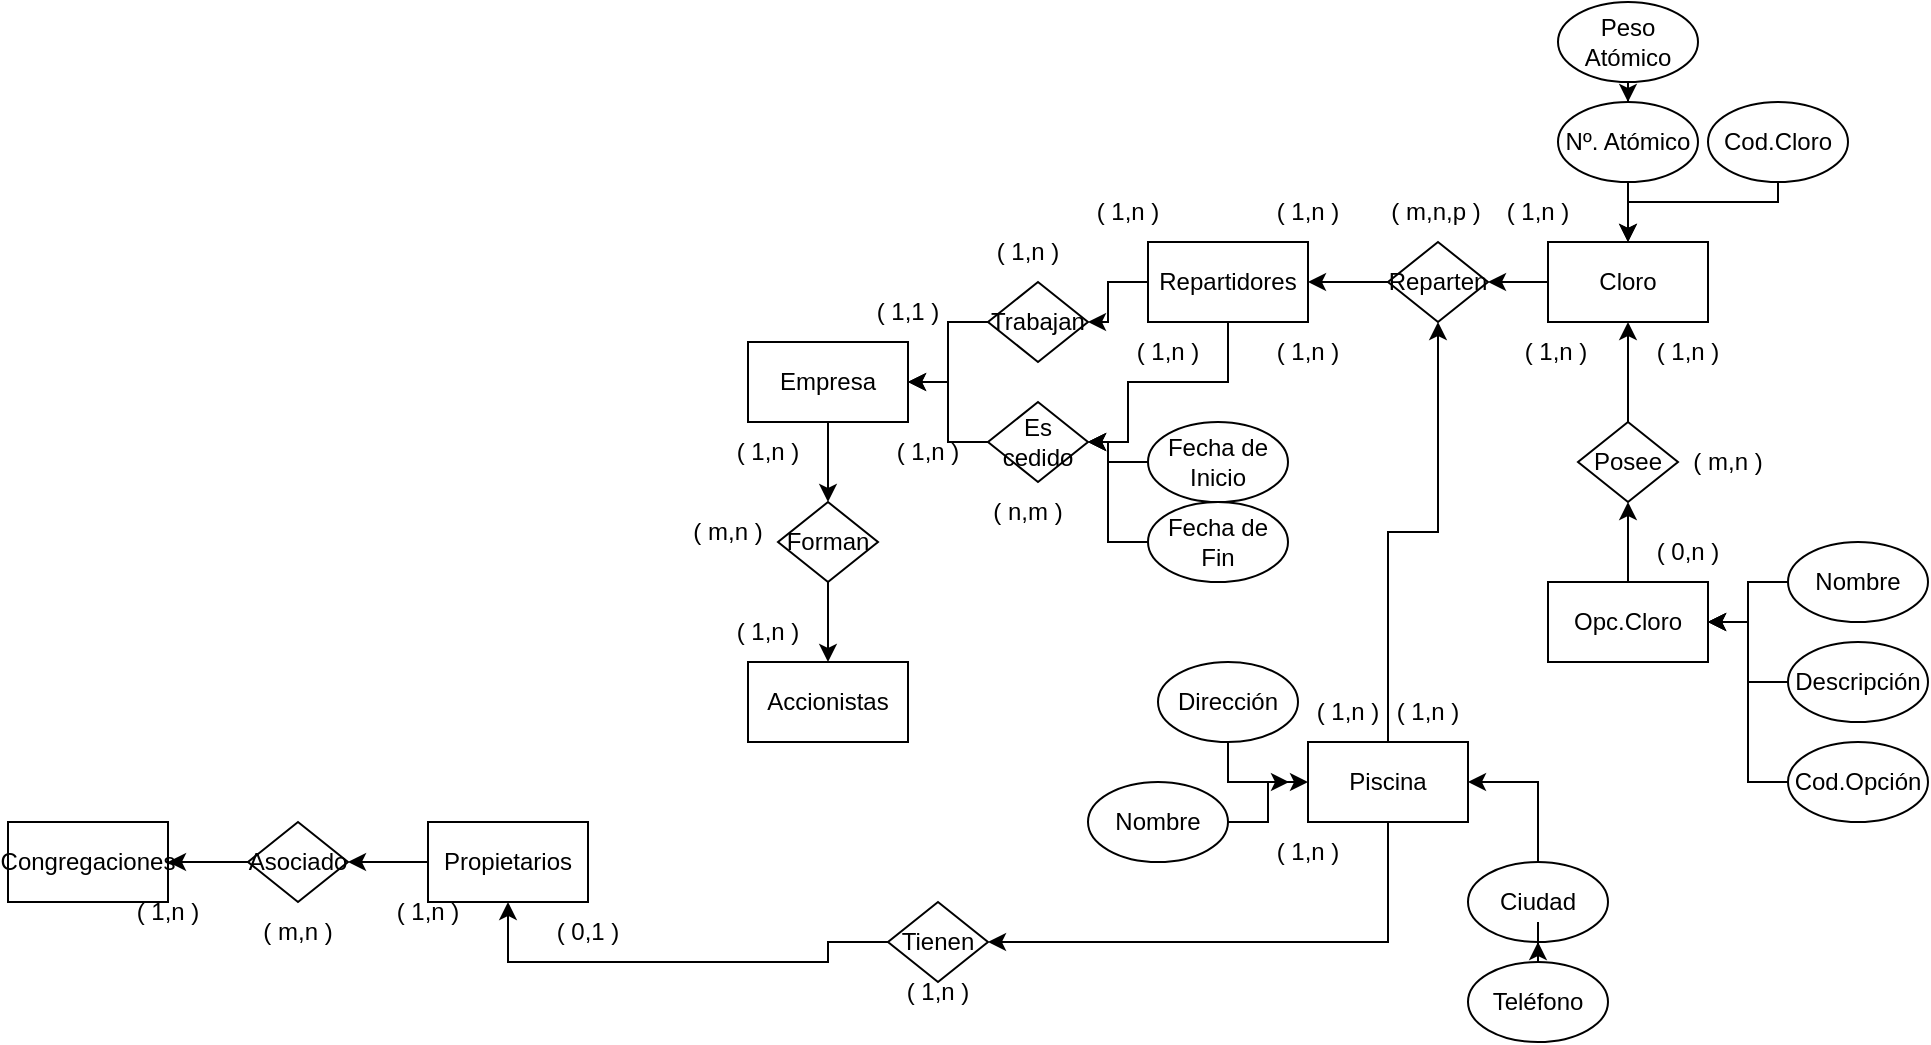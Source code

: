 <mxfile version="15.5.2" type="device"><diagram id="GLont5u8Peyv2XdSDTVN" name="Page-1"><mxGraphModel dx="2159" dy="1790" grid="1" gridSize="10" guides="1" tooltips="1" connect="1" arrows="1" fold="1" page="1" pageScale="1" pageWidth="827" pageHeight="1169" background="none" math="0" shadow="0"><root><mxCell id="0"/><mxCell id="1" parent="0"/><mxCell id="9IO5_6hJqG-FUYVYzY2X-4" value="" style="edgeStyle=orthogonalEdgeStyle;rounded=0;orthogonalLoop=1;jettySize=auto;html=1;" parent="1" source="9IO5_6hJqG-FUYVYzY2X-1" target="9IO5_6hJqG-FUYVYzY2X-3" edge="1"><mxGeometry relative="1" as="geometry"/></mxCell><mxCell id="9IO5_6hJqG-FUYVYzY2X-1" value="Empresa" style="rounded=0;whiteSpace=wrap;html=1;" parent="1" vertex="1"><mxGeometry x="40" y="40" width="80" height="40" as="geometry"/></mxCell><mxCell id="9IO5_6hJqG-FUYVYzY2X-2" value="Accionistas&lt;br&gt;" style="rounded=0;whiteSpace=wrap;html=1;" parent="1" vertex="1"><mxGeometry x="40" y="200" width="80" height="40" as="geometry"/></mxCell><mxCell id="9IO5_6hJqG-FUYVYzY2X-5" value="" style="edgeStyle=orthogonalEdgeStyle;rounded=0;orthogonalLoop=1;jettySize=auto;html=1;" parent="1" source="9IO5_6hJqG-FUYVYzY2X-3" target="9IO5_6hJqG-FUYVYzY2X-2" edge="1"><mxGeometry relative="1" as="geometry"/></mxCell><mxCell id="9IO5_6hJqG-FUYVYzY2X-3" value="Forman" style="rhombus;whiteSpace=wrap;html=1;" parent="1" vertex="1"><mxGeometry x="55" y="120" width="50" height="40" as="geometry"/></mxCell><mxCell id="9IO5_6hJqG-FUYVYzY2X-6" value="( 1,n )" style="text;html=1;strokeColor=none;fillColor=none;align=center;verticalAlign=middle;whiteSpace=wrap;rounded=0;" parent="1" vertex="1"><mxGeometry x="20" y="80" width="60" height="30" as="geometry"/></mxCell><mxCell id="9IO5_6hJqG-FUYVYzY2X-7" value="( 1,n )" style="text;html=1;strokeColor=none;fillColor=none;align=center;verticalAlign=middle;whiteSpace=wrap;rounded=0;" parent="1" vertex="1"><mxGeometry x="20" y="170" width="60" height="30" as="geometry"/></mxCell><mxCell id="9IO5_6hJqG-FUYVYzY2X-10" style="edgeStyle=orthogonalEdgeStyle;rounded=0;orthogonalLoop=1;jettySize=auto;html=1;entryX=1;entryY=0.5;entryDx=0;entryDy=0;" parent="1" source="9IO5_6hJqG-FUYVYzY2X-8" target="9IO5_6hJqG-FUYVYzY2X-9" edge="1"><mxGeometry relative="1" as="geometry"/></mxCell><mxCell id="9IO5_6hJqG-FUYVYzY2X-17" style="edgeStyle=orthogonalEdgeStyle;rounded=0;orthogonalLoop=1;jettySize=auto;html=1;entryX=1;entryY=0.5;entryDx=0;entryDy=0;" parent="1" source="9IO5_6hJqG-FUYVYzY2X-8" target="9IO5_6hJqG-FUYVYzY2X-16" edge="1"><mxGeometry relative="1" as="geometry"><Array as="points"><mxPoint x="280" y="60"/><mxPoint x="230" y="60"/><mxPoint x="230" y="90"/></Array></mxGeometry></mxCell><mxCell id="9IO5_6hJqG-FUYVYzY2X-8" value="Repartidores" style="rounded=0;whiteSpace=wrap;html=1;" parent="1" vertex="1"><mxGeometry x="240" y="-10" width="80" height="40" as="geometry"/></mxCell><mxCell id="9IO5_6hJqG-FUYVYzY2X-11" style="edgeStyle=orthogonalEdgeStyle;rounded=0;orthogonalLoop=1;jettySize=auto;html=1;" parent="1" source="9IO5_6hJqG-FUYVYzY2X-9" target="9IO5_6hJqG-FUYVYzY2X-1" edge="1"><mxGeometry relative="1" as="geometry"/></mxCell><mxCell id="9IO5_6hJqG-FUYVYzY2X-9" value="Trabajan" style="rhombus;whiteSpace=wrap;html=1;" parent="1" vertex="1"><mxGeometry x="160" y="10" width="50" height="40" as="geometry"/></mxCell><mxCell id="9IO5_6hJqG-FUYVYzY2X-12" value="( 1,n )" style="text;html=1;strokeColor=none;fillColor=none;align=center;verticalAlign=middle;whiteSpace=wrap;rounded=0;" parent="1" vertex="1"><mxGeometry x="200" y="-40" width="60" height="30" as="geometry"/></mxCell><mxCell id="9IO5_6hJqG-FUYVYzY2X-13" value="( 1,1 )" style="text;html=1;strokeColor=none;fillColor=none;align=center;verticalAlign=middle;whiteSpace=wrap;rounded=0;" parent="1" vertex="1"><mxGeometry x="90" y="10" width="60" height="30" as="geometry"/></mxCell><mxCell id="9IO5_6hJqG-FUYVYzY2X-14" value="( m,n )" style="text;html=1;strokeColor=none;fillColor=none;align=center;verticalAlign=middle;whiteSpace=wrap;rounded=0;" parent="1" vertex="1"><mxGeometry y="120" width="60" height="30" as="geometry"/></mxCell><mxCell id="9IO5_6hJqG-FUYVYzY2X-15" value="( 1,n )" style="text;html=1;strokeColor=none;fillColor=none;align=center;verticalAlign=middle;whiteSpace=wrap;rounded=0;" parent="1" vertex="1"><mxGeometry x="150" y="-20" width="60" height="30" as="geometry"/></mxCell><mxCell id="9IO5_6hJqG-FUYVYzY2X-18" style="edgeStyle=orthogonalEdgeStyle;rounded=0;orthogonalLoop=1;jettySize=auto;html=1;entryX=1;entryY=0.5;entryDx=0;entryDy=0;" parent="1" source="9IO5_6hJqG-FUYVYzY2X-16" target="9IO5_6hJqG-FUYVYzY2X-1" edge="1"><mxGeometry relative="1" as="geometry"><mxPoint x="130" y="60" as="targetPoint"/></mxGeometry></mxCell><mxCell id="9IO5_6hJqG-FUYVYzY2X-16" value="Es cedido" style="rhombus;whiteSpace=wrap;html=1;" parent="1" vertex="1"><mxGeometry x="160" y="70" width="50" height="40" as="geometry"/></mxCell><mxCell id="9IO5_6hJqG-FUYVYzY2X-19" value="( n,m )" style="text;html=1;strokeColor=none;fillColor=none;align=center;verticalAlign=middle;whiteSpace=wrap;rounded=0;" parent="1" vertex="1"><mxGeometry x="150" y="110" width="60" height="30" as="geometry"/></mxCell><mxCell id="9IO5_6hJqG-FUYVYzY2X-30" style="edgeStyle=orthogonalEdgeStyle;rounded=0;orthogonalLoop=1;jettySize=auto;html=1;" parent="1" source="9IO5_6hJqG-FUYVYzY2X-20" target="9IO5_6hJqG-FUYVYzY2X-16" edge="1"><mxGeometry relative="1" as="geometry"/></mxCell><mxCell id="9IO5_6hJqG-FUYVYzY2X-20" value="Fecha de Inicio" style="ellipse;whiteSpace=wrap;html=1;" parent="1" vertex="1"><mxGeometry x="240" y="80" width="70" height="40" as="geometry"/></mxCell><mxCell id="9IO5_6hJqG-FUYVYzY2X-31" style="edgeStyle=orthogonalEdgeStyle;rounded=0;orthogonalLoop=1;jettySize=auto;html=1;" parent="1" source="9IO5_6hJqG-FUYVYzY2X-22" target="9IO5_6hJqG-FUYVYzY2X-16" edge="1"><mxGeometry relative="1" as="geometry"><Array as="points"><mxPoint x="220" y="140"/><mxPoint x="220" y="90"/></Array></mxGeometry></mxCell><mxCell id="9IO5_6hJqG-FUYVYzY2X-22" value="Fecha de Fin" style="ellipse;whiteSpace=wrap;html=1;" parent="1" vertex="1"><mxGeometry x="240" y="120" width="70" height="40" as="geometry"/></mxCell><mxCell id="9IO5_6hJqG-FUYVYzY2X-23" value="( 1,n )" style="text;html=1;strokeColor=none;fillColor=none;align=center;verticalAlign=middle;whiteSpace=wrap;rounded=0;" parent="1" vertex="1"><mxGeometry x="100" y="80" width="60" height="30" as="geometry"/></mxCell><mxCell id="9IO5_6hJqG-FUYVYzY2X-24" value="( 1,n )" style="text;html=1;strokeColor=none;fillColor=none;align=center;verticalAlign=middle;whiteSpace=wrap;rounded=0;" parent="1" vertex="1"><mxGeometry x="220" y="30" width="60" height="30" as="geometry"/></mxCell><mxCell id="9IO5_6hJqG-FUYVYzY2X-27" style="edgeStyle=orthogonalEdgeStyle;rounded=0;orthogonalLoop=1;jettySize=auto;html=1;" parent="1" source="9IO5_6hJqG-FUYVYzY2X-25" target="9IO5_6hJqG-FUYVYzY2X-26" edge="1"><mxGeometry relative="1" as="geometry"/></mxCell><mxCell id="9IO5_6hJqG-FUYVYzY2X-25" value="Cloro" style="rounded=0;whiteSpace=wrap;html=1;" parent="1" vertex="1"><mxGeometry x="440" y="-10" width="80" height="40" as="geometry"/></mxCell><mxCell id="9IO5_6hJqG-FUYVYzY2X-28" style="edgeStyle=orthogonalEdgeStyle;rounded=0;orthogonalLoop=1;jettySize=auto;html=1;entryX=1;entryY=0.5;entryDx=0;entryDy=0;" parent="1" source="9IO5_6hJqG-FUYVYzY2X-26" target="9IO5_6hJqG-FUYVYzY2X-8" edge="1"><mxGeometry relative="1" as="geometry"/></mxCell><mxCell id="9IO5_6hJqG-FUYVYzY2X-26" value="Reparten" style="rhombus;whiteSpace=wrap;html=1;" parent="1" vertex="1"><mxGeometry x="360" y="-10" width="50" height="40" as="geometry"/></mxCell><mxCell id="9IO5_6hJqG-FUYVYzY2X-47" style="edgeStyle=orthogonalEdgeStyle;rounded=0;orthogonalLoop=1;jettySize=auto;html=1;entryX=1;entryY=0.5;entryDx=0;entryDy=0;" parent="1" source="9IO5_6hJqG-FUYVYzY2X-29" target="9IO5_6hJqG-FUYVYzY2X-37" edge="1"><mxGeometry relative="1" as="geometry"/></mxCell><mxCell id="9IO5_6hJqG-FUYVYzY2X-29" value="Cod.Opción" style="ellipse;whiteSpace=wrap;html=1;" parent="1" vertex="1"><mxGeometry x="560" y="240" width="70" height="40" as="geometry"/></mxCell><mxCell id="9IO5_6hJqG-FUYVYzY2X-43" value="" style="edgeStyle=orthogonalEdgeStyle;rounded=0;orthogonalLoop=1;jettySize=auto;html=1;" parent="1" source="9IO5_6hJqG-FUYVYzY2X-32" target="9IO5_6hJqG-FUYVYzY2X-35" edge="1"><mxGeometry relative="1" as="geometry"/></mxCell><mxCell id="9IO5_6hJqG-FUYVYzY2X-32" value="Peso Atómico" style="ellipse;whiteSpace=wrap;html=1;" parent="1" vertex="1"><mxGeometry x="445" y="-130" width="70" height="40" as="geometry"/></mxCell><mxCell id="9IO5_6hJqG-FUYVYzY2X-46" style="edgeStyle=orthogonalEdgeStyle;rounded=0;orthogonalLoop=1;jettySize=auto;html=1;entryX=1;entryY=0.5;entryDx=0;entryDy=0;" parent="1" source="9IO5_6hJqG-FUYVYzY2X-34" target="9IO5_6hJqG-FUYVYzY2X-37" edge="1"><mxGeometry relative="1" as="geometry"/></mxCell><mxCell id="9IO5_6hJqG-FUYVYzY2X-34" value="Descripción" style="ellipse;whiteSpace=wrap;html=1;" parent="1" vertex="1"><mxGeometry x="560" y="190" width="70" height="40" as="geometry"/></mxCell><mxCell id="9IO5_6hJqG-FUYVYzY2X-42" value="" style="edgeStyle=orthogonalEdgeStyle;rounded=0;orthogonalLoop=1;jettySize=auto;html=1;" parent="1" source="9IO5_6hJqG-FUYVYzY2X-35" target="9IO5_6hJqG-FUYVYzY2X-25" edge="1"><mxGeometry relative="1" as="geometry"/></mxCell><mxCell id="9IO5_6hJqG-FUYVYzY2X-35" value="Nº. Atómico" style="ellipse;whiteSpace=wrap;html=1;" parent="1" vertex="1"><mxGeometry x="445" y="-80" width="70" height="40" as="geometry"/></mxCell><mxCell id="9IO5_6hJqG-FUYVYzY2X-44" style="edgeStyle=orthogonalEdgeStyle;rounded=0;orthogonalLoop=1;jettySize=auto;html=1;" parent="1" source="9IO5_6hJqG-FUYVYzY2X-36" target="9IO5_6hJqG-FUYVYzY2X-25" edge="1"><mxGeometry relative="1" as="geometry"><Array as="points"><mxPoint x="555" y="-30"/><mxPoint x="480" y="-30"/></Array></mxGeometry></mxCell><mxCell id="9IO5_6hJqG-FUYVYzY2X-36" value="Cod.Cloro" style="ellipse;whiteSpace=wrap;html=1;" parent="1" vertex="1"><mxGeometry x="520" y="-80" width="70" height="40" as="geometry"/></mxCell><mxCell id="9IO5_6hJqG-FUYVYzY2X-39" style="edgeStyle=orthogonalEdgeStyle;rounded=0;orthogonalLoop=1;jettySize=auto;html=1;" parent="1" source="9IO5_6hJqG-FUYVYzY2X-37" target="9IO5_6hJqG-FUYVYzY2X-38" edge="1"><mxGeometry relative="1" as="geometry"/></mxCell><mxCell id="9IO5_6hJqG-FUYVYzY2X-37" value="Opc.Cloro" style="rounded=0;whiteSpace=wrap;html=1;" parent="1" vertex="1"><mxGeometry x="440" y="160" width="80" height="40" as="geometry"/></mxCell><mxCell id="9IO5_6hJqG-FUYVYzY2X-40" style="edgeStyle=orthogonalEdgeStyle;rounded=0;orthogonalLoop=1;jettySize=auto;html=1;" parent="1" source="9IO5_6hJqG-FUYVYzY2X-38" target="9IO5_6hJqG-FUYVYzY2X-25" edge="1"><mxGeometry relative="1" as="geometry"/></mxCell><mxCell id="9IO5_6hJqG-FUYVYzY2X-38" value="Posee" style="rhombus;whiteSpace=wrap;html=1;" parent="1" vertex="1"><mxGeometry x="455" y="80" width="50" height="40" as="geometry"/></mxCell><mxCell id="9IO5_6hJqG-FUYVYzY2X-45" style="edgeStyle=orthogonalEdgeStyle;rounded=0;orthogonalLoop=1;jettySize=auto;html=1;entryX=1;entryY=0.5;entryDx=0;entryDy=0;" parent="1" source="9IO5_6hJqG-FUYVYzY2X-41" target="9IO5_6hJqG-FUYVYzY2X-37" edge="1"><mxGeometry relative="1" as="geometry"/></mxCell><mxCell id="9IO5_6hJqG-FUYVYzY2X-41" value="Nombre" style="ellipse;whiteSpace=wrap;html=1;" parent="1" vertex="1"><mxGeometry x="560" y="140" width="70" height="40" as="geometry"/></mxCell><mxCell id="9IO5_6hJqG-FUYVYzY2X-48" value="( 0,n )" style="text;html=1;strokeColor=none;fillColor=none;align=center;verticalAlign=middle;whiteSpace=wrap;rounded=0;" parent="1" vertex="1"><mxGeometry x="480" y="130" width="60" height="30" as="geometry"/></mxCell><mxCell id="9IO5_6hJqG-FUYVYzY2X-49" value="( 1,n )" style="text;html=1;strokeColor=none;fillColor=none;align=center;verticalAlign=middle;whiteSpace=wrap;rounded=0;" parent="1" vertex="1"><mxGeometry x="480" y="30" width="60" height="30" as="geometry"/></mxCell><mxCell id="9IO5_6hJqG-FUYVYzY2X-50" value="( m,n )" style="text;html=1;strokeColor=none;fillColor=none;align=center;verticalAlign=middle;whiteSpace=wrap;rounded=0;" parent="1" vertex="1"><mxGeometry x="500" y="85" width="60" height="30" as="geometry"/></mxCell><mxCell id="9IO5_6hJqG-FUYVYzY2X-56" style="edgeStyle=orthogonalEdgeStyle;rounded=0;orthogonalLoop=1;jettySize=auto;html=1;entryX=1;entryY=0.5;entryDx=0;entryDy=0;" parent="1" source="9IO5_6hJqG-FUYVYzY2X-51" target="9IO5_6hJqG-FUYVYzY2X-53" edge="1"><mxGeometry relative="1" as="geometry"><Array as="points"><mxPoint x="360" y="340"/></Array></mxGeometry></mxCell><mxCell id="4Z_2yI7qiIepLGPxFVov-10" style="edgeStyle=orthogonalEdgeStyle;rounded=0;orthogonalLoop=1;jettySize=auto;html=1;" parent="1" source="9IO5_6hJqG-FUYVYzY2X-51" target="9IO5_6hJqG-FUYVYzY2X-26" edge="1"><mxGeometry relative="1" as="geometry"/></mxCell><mxCell id="9IO5_6hJqG-FUYVYzY2X-51" value="Piscina" style="rounded=0;whiteSpace=wrap;html=1;" parent="1" vertex="1"><mxGeometry x="320" y="240" width="80" height="40" as="geometry"/></mxCell><mxCell id="9IO5_6hJqG-FUYVYzY2X-63" style="edgeStyle=orthogonalEdgeStyle;rounded=0;orthogonalLoop=1;jettySize=auto;html=1;" parent="1" source="9IO5_6hJqG-FUYVYzY2X-52" target="9IO5_6hJqG-FUYVYzY2X-62" edge="1"><mxGeometry relative="1" as="geometry"/></mxCell><mxCell id="9IO5_6hJqG-FUYVYzY2X-52" value="Propietarios" style="rounded=0;whiteSpace=wrap;html=1;" parent="1" vertex="1"><mxGeometry x="-120" y="280" width="80" height="40" as="geometry"/></mxCell><mxCell id="9IO5_6hJqG-FUYVYzY2X-58" style="edgeStyle=orthogonalEdgeStyle;rounded=0;orthogonalLoop=1;jettySize=auto;html=1;entryX=0.5;entryY=1;entryDx=0;entryDy=0;exitX=0;exitY=0.5;exitDx=0;exitDy=0;" parent="1" source="9IO5_6hJqG-FUYVYzY2X-53" target="9IO5_6hJqG-FUYVYzY2X-52" edge="1"><mxGeometry relative="1" as="geometry"><mxPoint x="100" y="350" as="sourcePoint"/><Array as="points"><mxPoint x="80" y="340"/><mxPoint x="80" y="350"/><mxPoint x="-80" y="350"/></Array></mxGeometry></mxCell><mxCell id="9IO5_6hJqG-FUYVYzY2X-53" value="Tienen" style="rhombus;whiteSpace=wrap;html=1;" parent="1" vertex="1"><mxGeometry x="110" y="320" width="50" height="40" as="geometry"/></mxCell><mxCell id="9IO5_6hJqG-FUYVYzY2X-54" value="( 0,1 )" style="text;html=1;strokeColor=none;fillColor=none;align=center;verticalAlign=middle;whiteSpace=wrap;rounded=0;" parent="1" vertex="1"><mxGeometry x="-70" y="320" width="60" height="30" as="geometry"/></mxCell><mxCell id="9IO5_6hJqG-FUYVYzY2X-55" value="( 1,n )" style="text;html=1;strokeColor=none;fillColor=none;align=center;verticalAlign=middle;whiteSpace=wrap;rounded=0;" parent="1" vertex="1"><mxGeometry x="290" y="280" width="60" height="30" as="geometry"/></mxCell><mxCell id="9IO5_6hJqG-FUYVYzY2X-59" value="( 1,n )" style="text;html=1;strokeColor=none;fillColor=none;align=center;verticalAlign=middle;whiteSpace=wrap;rounded=0;" parent="1" vertex="1"><mxGeometry x="105" y="350" width="60" height="30" as="geometry"/></mxCell><mxCell id="9IO5_6hJqG-FUYVYzY2X-61" value="Congregaciones&lt;br&gt;" style="rounded=0;whiteSpace=wrap;html=1;" parent="1" vertex="1"><mxGeometry x="-330" y="280" width="80" height="40" as="geometry"/></mxCell><mxCell id="9IO5_6hJqG-FUYVYzY2X-64" style="edgeStyle=orthogonalEdgeStyle;rounded=0;orthogonalLoop=1;jettySize=auto;html=1;" parent="1" source="9IO5_6hJqG-FUYVYzY2X-62" target="9IO5_6hJqG-FUYVYzY2X-61" edge="1"><mxGeometry relative="1" as="geometry"/></mxCell><mxCell id="9IO5_6hJqG-FUYVYzY2X-62" value="Asociado" style="rhombus;whiteSpace=wrap;html=1;" parent="1" vertex="1"><mxGeometry x="-210" y="280" width="50" height="40" as="geometry"/></mxCell><mxCell id="9IO5_6hJqG-FUYVYzY2X-65" value="( 1,n )" style="text;html=1;strokeColor=none;fillColor=none;align=center;verticalAlign=middle;whiteSpace=wrap;rounded=0;" parent="1" vertex="1"><mxGeometry x="-280" y="310" width="60" height="30" as="geometry"/></mxCell><mxCell id="9IO5_6hJqG-FUYVYzY2X-66" value="( 1,n )" style="text;html=1;strokeColor=none;fillColor=none;align=center;verticalAlign=middle;whiteSpace=wrap;rounded=0;" parent="1" vertex="1"><mxGeometry x="-150" y="310" width="60" height="30" as="geometry"/></mxCell><mxCell id="9IO5_6hJqG-FUYVYzY2X-67" value="( m,n )" style="text;html=1;strokeColor=none;fillColor=none;align=center;verticalAlign=middle;whiteSpace=wrap;rounded=0;" parent="1" vertex="1"><mxGeometry x="-215" y="320" width="60" height="30" as="geometry"/></mxCell><mxCell id="4Z_2yI7qiIepLGPxFVov-5" style="edgeStyle=orthogonalEdgeStyle;rounded=0;orthogonalLoop=1;jettySize=auto;html=1;entryX=1;entryY=0.5;entryDx=0;entryDy=0;" parent="1" source="4Z_2yI7qiIepLGPxFVov-2" target="9IO5_6hJqG-FUYVYzY2X-51" edge="1"><mxGeometry relative="1" as="geometry"/></mxCell><mxCell id="4Z_2yI7qiIepLGPxFVov-2" value="Ciudad" style="ellipse;whiteSpace=wrap;html=1;" parent="1" vertex="1"><mxGeometry x="400" y="300" width="70" height="40" as="geometry"/></mxCell><mxCell id="4Z_2yI7qiIepLGPxFVov-6" style="edgeStyle=orthogonalEdgeStyle;rounded=0;orthogonalLoop=1;jettySize=auto;html=1;" parent="1" source="4Z_2yI7qiIepLGPxFVov-3" target="9IO5_6hJqG-FUYVYzY2X-51" edge="1"><mxGeometry relative="1" as="geometry"/></mxCell><mxCell id="4Z_2yI7qiIepLGPxFVov-3" value="Nombre" style="ellipse;whiteSpace=wrap;html=1;" parent="1" vertex="1"><mxGeometry x="210" y="260" width="70" height="40" as="geometry"/></mxCell><mxCell id="4Z_2yI7qiIepLGPxFVov-7" style="edgeStyle=orthogonalEdgeStyle;rounded=0;orthogonalLoop=1;jettySize=auto;html=1;" parent="1" source="4Z_2yI7qiIepLGPxFVov-4" edge="1"><mxGeometry relative="1" as="geometry"><mxPoint x="310" y="260" as="targetPoint"/></mxGeometry></mxCell><mxCell id="4Z_2yI7qiIepLGPxFVov-4" value="Dirección" style="ellipse;whiteSpace=wrap;html=1;" parent="1" vertex="1"><mxGeometry x="245" y="200" width="70" height="40" as="geometry"/></mxCell><mxCell id="4Z_2yI7qiIepLGPxFVov-9" style="edgeStyle=orthogonalEdgeStyle;rounded=0;orthogonalLoop=1;jettySize=auto;html=1;" parent="1" source="4Z_2yI7qiIepLGPxFVov-8" target="4Z_2yI7qiIepLGPxFVov-2" edge="1"><mxGeometry relative="1" as="geometry"/></mxCell><mxCell id="4Z_2yI7qiIepLGPxFVov-8" value="Teléfono" style="ellipse;whiteSpace=wrap;html=1;" parent="1" vertex="1"><mxGeometry x="400" y="350" width="70" height="40" as="geometry"/></mxCell><mxCell id="4Z_2yI7qiIepLGPxFVov-11" value="( 1,n )" style="text;html=1;strokeColor=none;fillColor=none;align=center;verticalAlign=middle;whiteSpace=wrap;rounded=0;" parent="1" vertex="1"><mxGeometry x="350" y="210" width="60" height="30" as="geometry"/></mxCell><mxCell id="4Z_2yI7qiIepLGPxFVov-12" value="( m,n,p )" style="text;html=1;strokeColor=none;fillColor=none;align=center;verticalAlign=middle;whiteSpace=wrap;rounded=0;" parent="1" vertex="1"><mxGeometry x="354" y="-40" width="60" height="30" as="geometry"/></mxCell><mxCell id="4Z_2yI7qiIepLGPxFVov-13" style="edgeStyle=orthogonalEdgeStyle;rounded=0;orthogonalLoop=1;jettySize=auto;html=1;exitX=0.5;exitY=1;exitDx=0;exitDy=0;" parent="1" source="9IO5_6hJqG-FUYVYzY2X-49" target="9IO5_6hJqG-FUYVYzY2X-49" edge="1"><mxGeometry relative="1" as="geometry"/></mxCell><mxCell id="4Z_2yI7qiIepLGPxFVov-14" value="( 1,n )" style="text;html=1;strokeColor=none;fillColor=none;align=center;verticalAlign=middle;whiteSpace=wrap;rounded=0;" parent="1" vertex="1"><mxGeometry x="290" y="-40" width="60" height="30" as="geometry"/></mxCell><mxCell id="4Z_2yI7qiIepLGPxFVov-15" value="( 1,n )" style="text;html=1;strokeColor=none;fillColor=none;align=center;verticalAlign=middle;whiteSpace=wrap;rounded=0;" parent="1" vertex="1"><mxGeometry x="405" y="-40" width="60" height="30" as="geometry"/></mxCell><mxCell id="4Z_2yI7qiIepLGPxFVov-16" value="( 1,n )" style="text;html=1;strokeColor=none;fillColor=none;align=center;verticalAlign=middle;whiteSpace=wrap;rounded=0;" parent="1" vertex="1"><mxGeometry x="290" y="30" width="60" height="30" as="geometry"/></mxCell><mxCell id="4Z_2yI7qiIepLGPxFVov-17" value="( 1,n )" style="text;html=1;strokeColor=none;fillColor=none;align=center;verticalAlign=middle;whiteSpace=wrap;rounded=0;" parent="1" vertex="1"><mxGeometry x="310" y="210" width="60" height="30" as="geometry"/></mxCell><mxCell id="4Z_2yI7qiIepLGPxFVov-18" value="( 1,n )" style="text;html=1;strokeColor=none;fillColor=none;align=center;verticalAlign=middle;whiteSpace=wrap;rounded=0;" parent="1" vertex="1"><mxGeometry x="414" y="30" width="60" height="30" as="geometry"/></mxCell></root></mxGraphModel></diagram></mxfile>